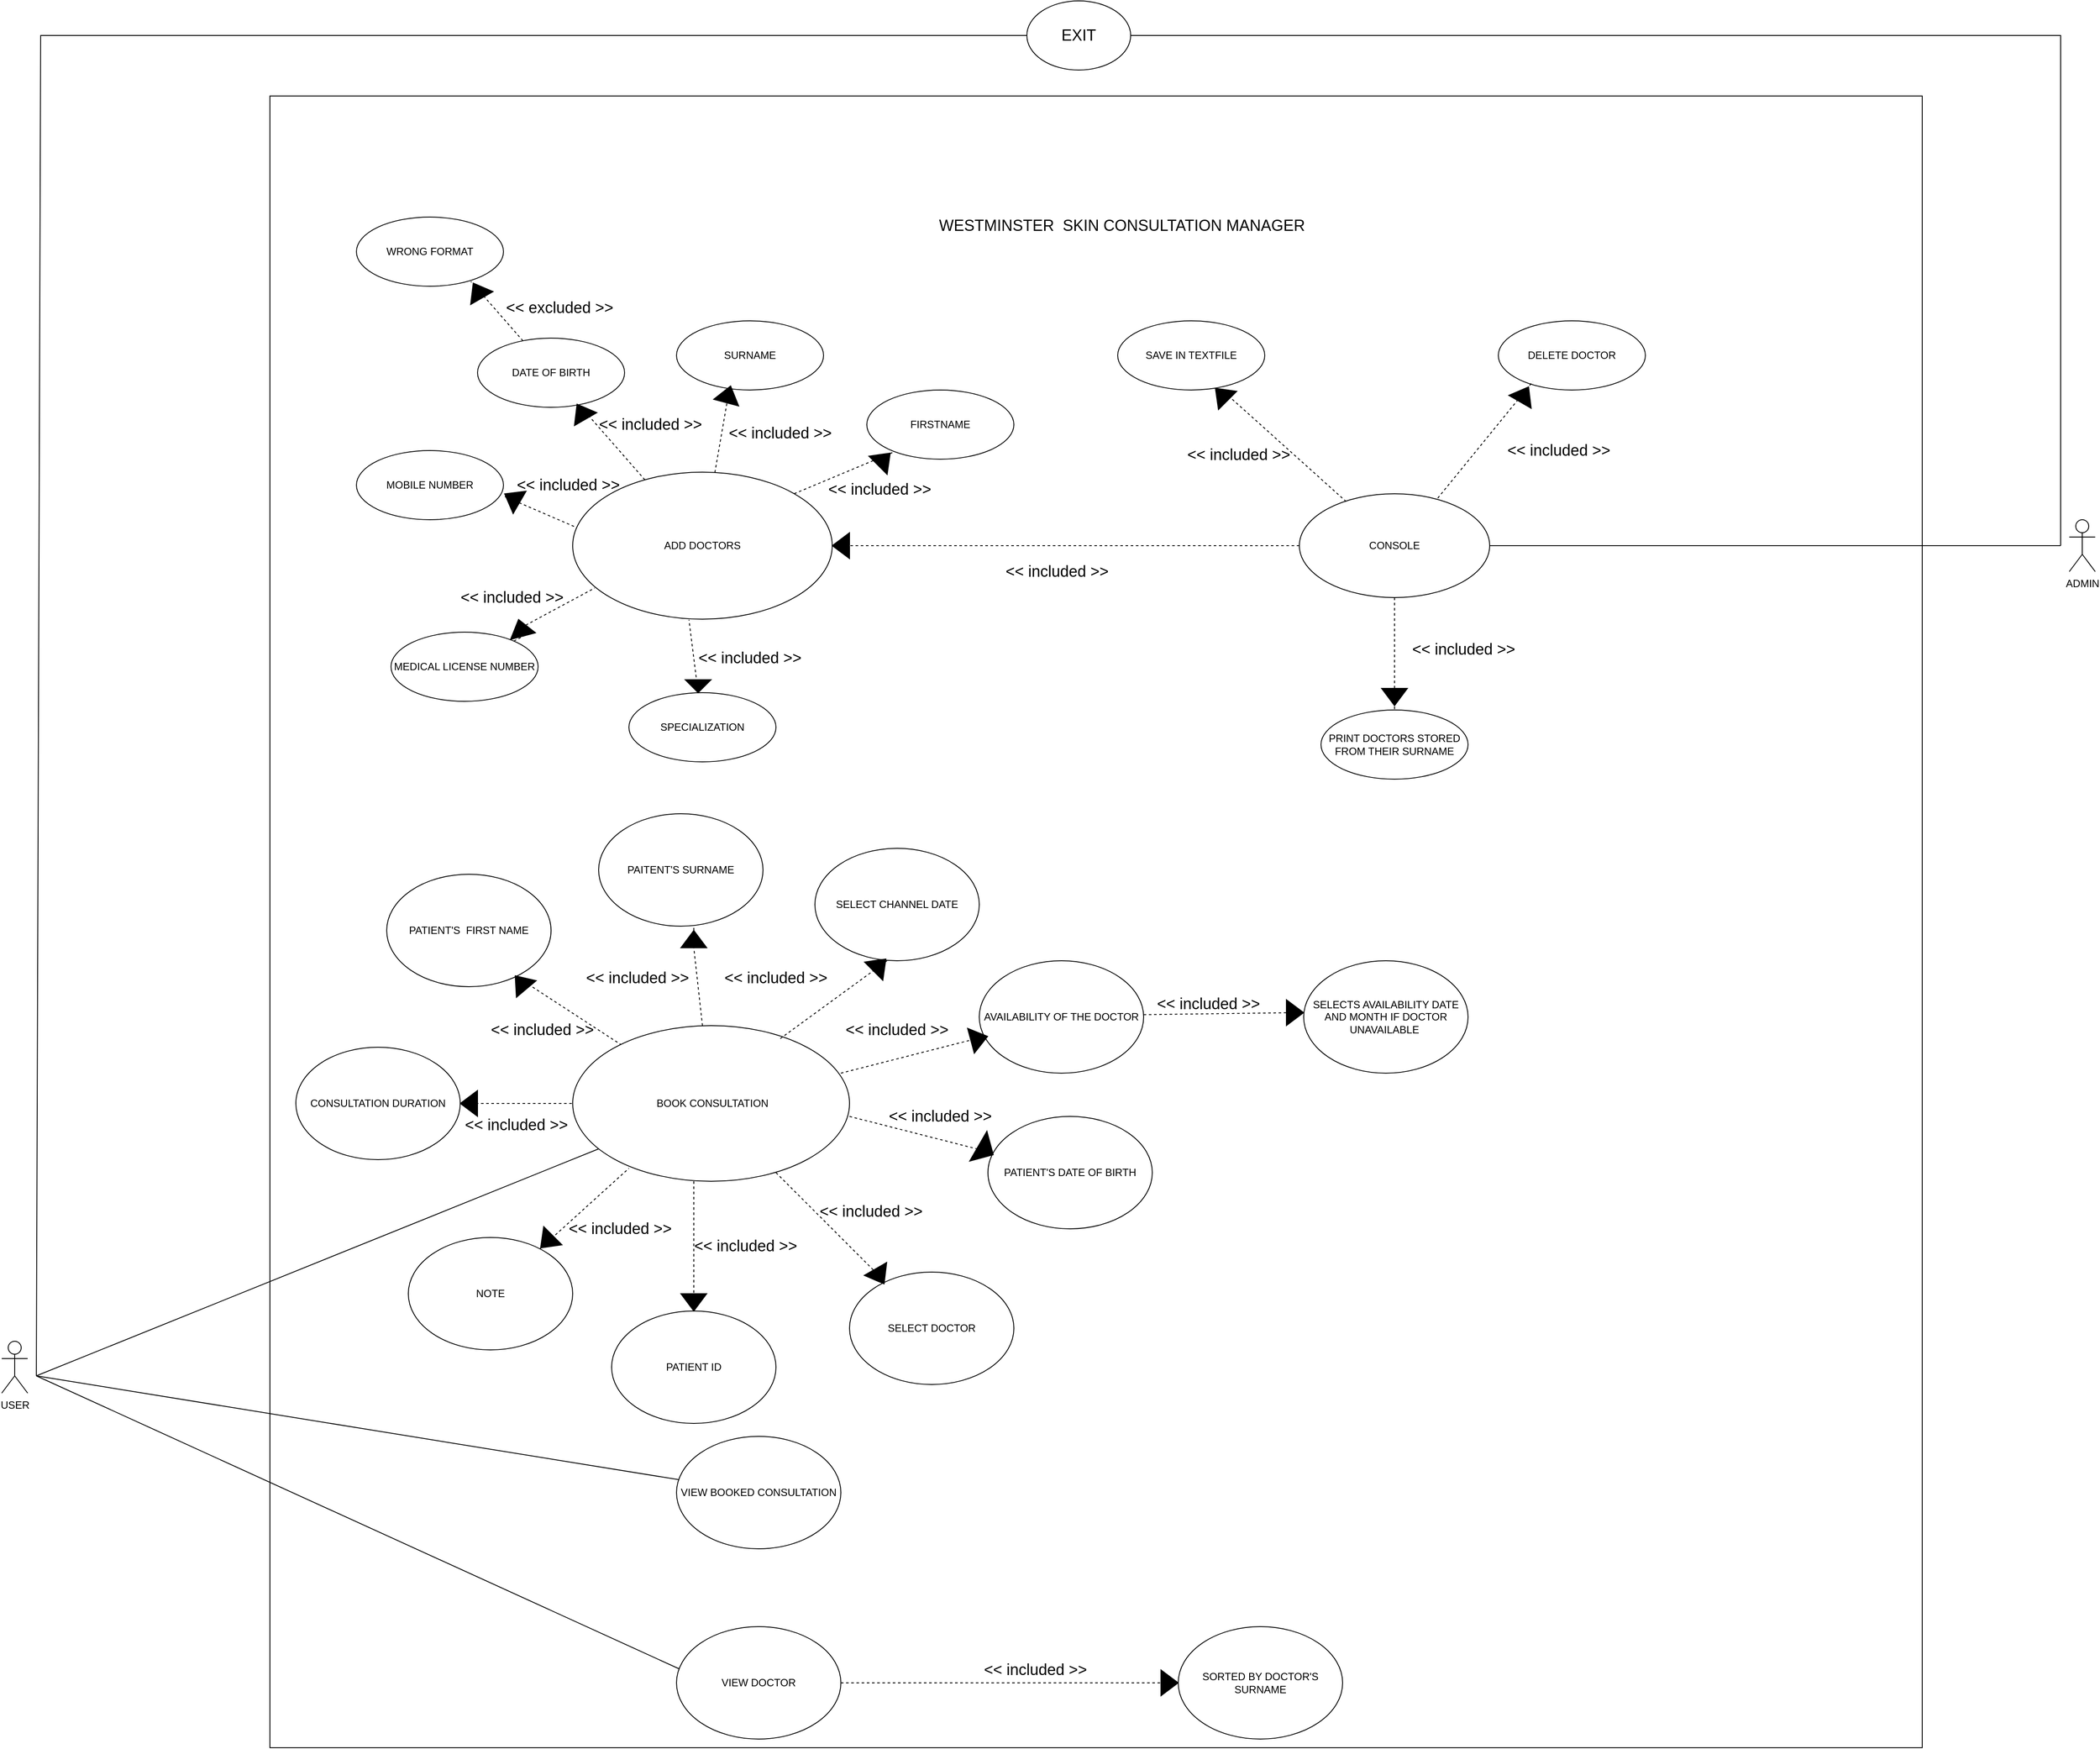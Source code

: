 <mxfile version="20.8.2" type="device"><diagram id="pZGqFMOJJZubLqs2SBnS" name="Page-1"><mxGraphModel dx="1531" dy="774" grid="1" gridSize="10" guides="1" tooltips="1" connect="1" arrows="1" fold="1" page="1" pageScale="1" pageWidth="3300" pageHeight="2339" math="0" shadow="0"><root><mxCell id="0"/><mxCell id="1" parent="0"/><mxCell id="hpovsVTcTzE3rfT0aVn3-13" value="&lt;span style=&quot;color: rgba(0, 0, 0, 0); font-family: monospace; font-size: 0px; text-align: start;&quot;&gt;%3CmxGraphModel%3E%3Croot%3E%3CmxCell%20id%3D%220%22%2F%3E%3CmxCell%20id%3D%221%22%20parent%3D%220%22%2F%3E%3CmxCell%20id%3D%222%22%20value%3D%22%22%20style%3D%22endArrow%3Dnone%3Bdashed%3D1%3Bhtml%3D1%3Brounded%3D0%3BentryX%3D0%3BentryY%3D0.5%3BentryDx%3D0%3BentryDy%3D0%3BexitX%3D1%3BexitY%3D0.5%3BexitDx%3D0%3BexitDy%3D0%3B%22%20edge%3D%221%22%20parent%3D%221%22%3E%3CmxGeometry%20width%3D%2250%22%20height%3D%2250%22%20relative%3D%221%22%20as%3D%22geometry%22%3E%3CmxPoint%20x%3D%221220.0%22%20y%3D%221515%22%20as%3D%22sourcePoint%22%2F%3E%3CmxPoint%20x%3D%221350%22%20y%3D%221515%22%20as%3D%22targetPoint%22%2F%3E%3C%2FmxGeometry%3E%3C%2FmxCell%3E%3C%2Froot%3E%3C%2FmxGraphModel%3E&lt;/span&gt;" style="whiteSpace=wrap;html=1;aspect=fixed;" vertex="1" parent="1"><mxGeometry x="1000" y="350" width="1910" height="1910" as="geometry"/></mxCell><mxCell id="hpovsVTcTzE3rfT0aVn3-14" value="ADMIN" style="shape=umlActor;verticalLabelPosition=bottom;verticalAlign=top;html=1;outlineConnect=0;" vertex="1" parent="1"><mxGeometry x="3080" y="840" width="30" height="60" as="geometry"/></mxCell><mxCell id="hpovsVTcTzE3rfT0aVn3-19" value="CONSOLE" style="ellipse;whiteSpace=wrap;html=1;" vertex="1" parent="1"><mxGeometry x="2190" y="810" width="220" height="120" as="geometry"/></mxCell><mxCell id="hpovsVTcTzE3rfT0aVn3-20" value="ADD DOCTORS" style="ellipse;whiteSpace=wrap;html=1;" vertex="1" parent="1"><mxGeometry x="1350" y="785" width="300" height="170" as="geometry"/></mxCell><mxCell id="hpovsVTcTzE3rfT0aVn3-21" value="FIRSTNAME" style="ellipse;whiteSpace=wrap;html=1;" vertex="1" parent="1"><mxGeometry x="1690" y="690" width="170" height="80" as="geometry"/></mxCell><mxCell id="hpovsVTcTzE3rfT0aVn3-22" value="SURNAME" style="ellipse;whiteSpace=wrap;html=1;" vertex="1" parent="1"><mxGeometry x="1470" y="610" width="170" height="80" as="geometry"/></mxCell><mxCell id="hpovsVTcTzE3rfT0aVn3-23" value="DATE OF BIRTH" style="ellipse;whiteSpace=wrap;html=1;" vertex="1" parent="1"><mxGeometry x="1240" y="630" width="170" height="80" as="geometry"/></mxCell><mxCell id="hpovsVTcTzE3rfT0aVn3-24" value="MOBILE NUMBER" style="ellipse;whiteSpace=wrap;html=1;" vertex="1" parent="1"><mxGeometry x="1100" y="760" width="170" height="80" as="geometry"/></mxCell><mxCell id="hpovsVTcTzE3rfT0aVn3-25" value="MEDICAL LICENSE NUMBER&lt;span style=&quot;color: rgba(0, 0, 0, 0); font-family: monospace; font-size: 0px; text-align: start;&quot;&gt;%3CmxGraphModel%3E%3Croot%3E%3CmxCell%20id%3D%220%22%2F%3E%3CmxCell%20id%3D%221%22%20parent%3D%220%22%2F%3E%3CmxCell%20id%3D%222%22%20value%3D%22FIRSTNAME%22%20style%3D%22ellipse%3BwhiteSpace%3Dwrap%3Bhtml%3D1%3B%22%20vertex%3D%221%22%20parent%3D%221%22%3E%3CmxGeometry%20x%3D%221610%22%20y%3D%22620%22%20width%3D%22170%22%20height%3D%2280%22%20as%3D%22geometry%22%2F%3E%3C%2FmxCell%3E%3C%2Froot%3E%3C%2FmxGraphModel%3E&lt;/span&gt;" style="ellipse;whiteSpace=wrap;html=1;" vertex="1" parent="1"><mxGeometry x="1140" y="970" width="170" height="80" as="geometry"/></mxCell><mxCell id="hpovsVTcTzE3rfT0aVn3-26" value="SPECIALIZATION" style="ellipse;whiteSpace=wrap;html=1;" vertex="1" parent="1"><mxGeometry x="1415" y="1040" width="170" height="80" as="geometry"/></mxCell><mxCell id="hpovsVTcTzE3rfT0aVn3-27" value="PRINT DOCTORS STORED FROM THEIR SURNAME" style="ellipse;whiteSpace=wrap;html=1;" vertex="1" parent="1"><mxGeometry x="2215" y="1060" width="170" height="80" as="geometry"/></mxCell><mxCell id="hpovsVTcTzE3rfT0aVn3-28" value="SAVE IN TEXTFILE" style="ellipse;whiteSpace=wrap;html=1;" vertex="1" parent="1"><mxGeometry x="1980" y="610" width="170" height="80" as="geometry"/></mxCell><mxCell id="hpovsVTcTzE3rfT0aVn3-29" value="DELETE DOCTOR" style="ellipse;whiteSpace=wrap;html=1;" vertex="1" parent="1"><mxGeometry x="2420" y="610" width="170" height="80" as="geometry"/></mxCell><mxCell id="hpovsVTcTzE3rfT0aVn3-30" value="" style="endArrow=none;html=1;rounded=0;" edge="1" parent="1"><mxGeometry width="50" height="50" relative="1" as="geometry"><mxPoint x="2410" y="870" as="sourcePoint"/><mxPoint x="3070" y="870" as="targetPoint"/></mxGeometry></mxCell><mxCell id="hpovsVTcTzE3rfT0aVn3-33" value="" style="endArrow=none;dashed=1;html=1;rounded=0;" edge="1" parent="1"><mxGeometry width="50" height="50" relative="1" as="geometry"><mxPoint x="2350" y="815" as="sourcePoint"/><mxPoint x="2460" y="680" as="targetPoint"/></mxGeometry></mxCell><mxCell id="hpovsVTcTzE3rfT0aVn3-34" value="" style="endArrow=none;dashed=1;html=1;rounded=0;entryX=0.7;entryY=0.983;entryDx=0;entryDy=0;entryPerimeter=0;exitX=0.246;exitY=0.075;exitDx=0;exitDy=0;exitPerimeter=0;" edge="1" parent="1" source="hpovsVTcTzE3rfT0aVn3-19" target="hpovsVTcTzE3rfT0aVn3-28"><mxGeometry width="50" height="50" relative="1" as="geometry"><mxPoint x="2360" y="825" as="sourcePoint"/><mxPoint x="2470" y="690" as="targetPoint"/></mxGeometry></mxCell><mxCell id="hpovsVTcTzE3rfT0aVn3-35" value="" style="endArrow=none;dashed=1;html=1;rounded=0;exitX=0.5;exitY=1;exitDx=0;exitDy=0;" edge="1" parent="1" source="hpovsVTcTzE3rfT0aVn3-19" target="hpovsVTcTzE3rfT0aVn3-27"><mxGeometry width="50" height="50" relative="1" as="geometry"><mxPoint x="2370" y="835" as="sourcePoint"/><mxPoint x="2480" y="700" as="targetPoint"/></mxGeometry></mxCell><mxCell id="hpovsVTcTzE3rfT0aVn3-36" value="" style="endArrow=none;dashed=1;html=1;rounded=0;exitX=0;exitY=0.5;exitDx=0;exitDy=0;" edge="1" parent="1" source="hpovsVTcTzE3rfT0aVn3-19" target="hpovsVTcTzE3rfT0aVn3-20"><mxGeometry width="50" height="50" relative="1" as="geometry"><mxPoint x="2380" y="845" as="sourcePoint"/><mxPoint x="2490" y="710" as="targetPoint"/></mxGeometry></mxCell><mxCell id="hpovsVTcTzE3rfT0aVn3-37" value="" style="endArrow=none;dashed=1;html=1;rounded=0;" edge="1" parent="1" source="hpovsVTcTzE3rfT0aVn3-20" target="hpovsVTcTzE3rfT0aVn3-23"><mxGeometry width="50" height="50" relative="1" as="geometry"><mxPoint x="1500" y="785" as="sourcePoint"/><mxPoint x="1550" y="735" as="targetPoint"/></mxGeometry></mxCell><mxCell id="hpovsVTcTzE3rfT0aVn3-38" value="" style="endArrow=none;dashed=1;html=1;rounded=0;entryX=0.996;entryY=0.653;entryDx=0;entryDy=0;entryPerimeter=0;exitX=0.005;exitY=0.369;exitDx=0;exitDy=0;exitPerimeter=0;" edge="1" parent="1" source="hpovsVTcTzE3rfT0aVn3-20" target="hpovsVTcTzE3rfT0aVn3-24"><mxGeometry width="50" height="50" relative="1" as="geometry"><mxPoint x="1350.003" y="866.869" as="sourcePoint"/><mxPoint x="1274.019" y="779.995" as="targetPoint"/></mxGeometry></mxCell><mxCell id="hpovsVTcTzE3rfT0aVn3-39" value="" style="endArrow=none;dashed=1;html=1;rounded=0;startArrow=none;" edge="1" parent="1" source="hpovsVTcTzE3rfT0aVn3-130"><mxGeometry width="50" height="50" relative="1" as="geometry"><mxPoint x="1520" y="780" as="sourcePoint"/><mxPoint x="1529.999" y="689.995" as="targetPoint"/></mxGeometry></mxCell><mxCell id="hpovsVTcTzE3rfT0aVn3-40" value="" style="endArrow=none;dashed=1;html=1;rounded=0;entryX=0.187;entryY=0.893;entryDx=0;entryDy=0;entryPerimeter=0;exitX=1;exitY=0;exitDx=0;exitDy=0;" edge="1" parent="1" source="hpovsVTcTzE3rfT0aVn3-20" target="hpovsVTcTzE3rfT0aVn3-21"><mxGeometry width="50" height="50" relative="1" as="geometry"><mxPoint x="1640.003" y="839.999" as="sourcePoint"/><mxPoint x="1564.019" y="753.125" as="targetPoint"/></mxGeometry></mxCell><mxCell id="hpovsVTcTzE3rfT0aVn3-42" value="" style="endArrow=none;dashed=1;html=1;rounded=0;entryX=0.448;entryY=1.004;entryDx=0;entryDy=0;entryPerimeter=0;" edge="1" parent="1" source="hpovsVTcTzE3rfT0aVn3-26" target="hpovsVTcTzE3rfT0aVn3-20"><mxGeometry width="50" height="50" relative="1" as="geometry"><mxPoint x="1430" y="1020" as="sourcePoint"/><mxPoint x="1480" y="970" as="targetPoint"/></mxGeometry></mxCell><mxCell id="hpovsVTcTzE3rfT0aVn3-43" value="" style="endArrow=none;dashed=1;html=1;rounded=0;entryX=0.085;entryY=0.788;entryDx=0;entryDy=0;entryPerimeter=0;startArrow=none;" edge="1" parent="1" source="hpovsVTcTzE3rfT0aVn3-126" target="hpovsVTcTzE3rfT0aVn3-20"><mxGeometry width="50" height="50" relative="1" as="geometry"><mxPoint x="1435.983" y="986.869" as="sourcePoint"/><mxPoint x="1359.999" y="899.995" as="targetPoint"/></mxGeometry></mxCell><mxCell id="hpovsVTcTzE3rfT0aVn3-44" value="USER" style="shape=umlActor;verticalLabelPosition=bottom;verticalAlign=top;html=1;outlineConnect=0;" vertex="1" parent="1"><mxGeometry x="690" y="1790" width="30" height="60" as="geometry"/></mxCell><mxCell id="hpovsVTcTzE3rfT0aVn3-46" value="VIEW BOOKED CONSULTATION" style="ellipse;whiteSpace=wrap;html=1;" vertex="1" parent="1"><mxGeometry x="1470" y="1900" width="190" height="130" as="geometry"/></mxCell><mxCell id="hpovsVTcTzE3rfT0aVn3-47" value="VIEW DOCTOR" style="ellipse;whiteSpace=wrap;html=1;" vertex="1" parent="1"><mxGeometry x="1470" y="2120" width="190" height="130" as="geometry"/></mxCell><mxCell id="hpovsVTcTzE3rfT0aVn3-48" value="SORTED BY DOCTOR'S SURNAME" style="ellipse;whiteSpace=wrap;html=1;" vertex="1" parent="1"><mxGeometry x="2050" y="2120" width="190" height="130" as="geometry"/></mxCell><mxCell id="hpovsVTcTzE3rfT0aVn3-49" value="" style="endArrow=none;html=1;rounded=0;" edge="1" parent="1" target="hpovsVTcTzE3rfT0aVn3-46"><mxGeometry width="50" height="50" relative="1" as="geometry"><mxPoint x="730" y="1830" as="sourcePoint"/><mxPoint x="1270" y="1960" as="targetPoint"/></mxGeometry></mxCell><mxCell id="hpovsVTcTzE3rfT0aVn3-50" value="" style="endArrow=none;html=1;rounded=0;entryX=0.017;entryY=0.376;entryDx=0;entryDy=0;entryPerimeter=0;" edge="1" parent="1" target="hpovsVTcTzE3rfT0aVn3-47"><mxGeometry width="50" height="50" relative="1" as="geometry"><mxPoint x="730" y="1830" as="sourcePoint"/><mxPoint x="1270" y="1960" as="targetPoint"/></mxGeometry></mxCell><mxCell id="hpovsVTcTzE3rfT0aVn3-51" value="" style="endArrow=none;dashed=1;html=1;rounded=0;startArrow=none;" edge="1" parent="1" source="hpovsVTcTzE3rfT0aVn3-117" target="hpovsVTcTzE3rfT0aVn3-48"><mxGeometry width="50" height="50" relative="1" as="geometry"><mxPoint x="1660" y="2180" as="sourcePoint"/><mxPoint x="1710" y="2130" as="targetPoint"/></mxGeometry></mxCell><mxCell id="hpovsVTcTzE3rfT0aVn3-52" value="&amp;nbsp;BOOK CONSULTATION" style="ellipse;whiteSpace=wrap;html=1;" vertex="1" parent="1"><mxGeometry x="1350" y="1425" width="320" height="180" as="geometry"/></mxCell><mxCell id="hpovsVTcTzE3rfT0aVn3-53" value="PAITENT'S SURNAME" style="ellipse;whiteSpace=wrap;html=1;" vertex="1" parent="1"><mxGeometry x="1380" y="1180" width="190" height="130" as="geometry"/></mxCell><mxCell id="hpovsVTcTzE3rfT0aVn3-54" value="SELECT CHANNEL DATE" style="ellipse;whiteSpace=wrap;html=1;" vertex="1" parent="1"><mxGeometry x="1630" y="1220" width="190" height="130" as="geometry"/></mxCell><mxCell id="hpovsVTcTzE3rfT0aVn3-55" value="PATIENT ID" style="ellipse;whiteSpace=wrap;html=1;" vertex="1" parent="1"><mxGeometry x="1395" y="1755" width="190" height="130" as="geometry"/></mxCell><mxCell id="hpovsVTcTzE3rfT0aVn3-56" value="SELECT DOCTOR" style="ellipse;whiteSpace=wrap;html=1;" vertex="1" parent="1"><mxGeometry x="1670" y="1710" width="190" height="130" as="geometry"/></mxCell><mxCell id="hpovsVTcTzE3rfT0aVn3-57" value="PATIENT'S DATE OF BIRTH" style="ellipse;whiteSpace=wrap;html=1;" vertex="1" parent="1"><mxGeometry x="1830" y="1530" width="190" height="130" as="geometry"/></mxCell><mxCell id="hpovsVTcTzE3rfT0aVn3-58" value="AVAILABILITY OF THE DOCTOR" style="ellipse;whiteSpace=wrap;html=1;" vertex="1" parent="1"><mxGeometry x="1820" y="1350" width="190" height="130" as="geometry"/></mxCell><mxCell id="hpovsVTcTzE3rfT0aVn3-59" value="PATIENT'S&amp;nbsp; FIRST NAME" style="ellipse;whiteSpace=wrap;html=1;" vertex="1" parent="1"><mxGeometry x="1135" y="1250" width="190" height="130" as="geometry"/></mxCell><mxCell id="hpovsVTcTzE3rfT0aVn3-60" value="CONSULTATION DURATION" style="ellipse;whiteSpace=wrap;html=1;" vertex="1" parent="1"><mxGeometry x="1030" y="1450" width="190" height="130" as="geometry"/></mxCell><mxCell id="hpovsVTcTzE3rfT0aVn3-61" value="NOTE" style="ellipse;whiteSpace=wrap;html=1;" vertex="1" parent="1"><mxGeometry x="1160" y="1670" width="190" height="130" as="geometry"/></mxCell><mxCell id="hpovsVTcTzE3rfT0aVn3-62" value="" style="endArrow=none;html=1;rounded=0;" edge="1" parent="1" target="hpovsVTcTzE3rfT0aVn3-52"><mxGeometry width="50" height="50" relative="1" as="geometry"><mxPoint x="730" y="1830" as="sourcePoint"/><mxPoint x="1110" y="1690" as="targetPoint"/></mxGeometry></mxCell><mxCell id="hpovsVTcTzE3rfT0aVn3-63" value="" style="endArrow=none;dashed=1;html=1;rounded=0;entryX=0;entryY=0.5;entryDx=0;entryDy=0;exitX=1;exitY=0.5;exitDx=0;exitDy=0;startArrow=none;" edge="1" parent="1" source="hpovsVTcTzE3rfT0aVn3-102" target="hpovsVTcTzE3rfT0aVn3-52"><mxGeometry width="50" height="50" relative="1" as="geometry"><mxPoint x="1220" y="1510" as="sourcePoint"/><mxPoint x="1270" y="1460" as="targetPoint"/></mxGeometry></mxCell><mxCell id="hpovsVTcTzE3rfT0aVn3-64" value="" style="endArrow=none;dashed=1;html=1;rounded=0;entryX=0;entryY=0.5;entryDx=0;entryDy=0;" edge="1" parent="1" source="hpovsVTcTzE3rfT0aVn3-61"><mxGeometry width="50" height="50" relative="1" as="geometry"><mxPoint x="1285.0" y="1590" as="sourcePoint"/><mxPoint x="1415" y="1590" as="targetPoint"/></mxGeometry></mxCell><mxCell id="hpovsVTcTzE3rfT0aVn3-65" value="" style="endArrow=none;dashed=1;html=1;rounded=0;exitX=1;exitY=0.5;exitDx=0;exitDy=0;startArrow=none;" edge="1" parent="1" source="hpovsVTcTzE3rfT0aVn3-107" target="hpovsVTcTzE3rfT0aVn3-52"><mxGeometry width="50" height="50" relative="1" as="geometry"><mxPoint x="1285.0" y="1370" as="sourcePoint"/><mxPoint x="1415" y="1370" as="targetPoint"/></mxGeometry></mxCell><mxCell id="hpovsVTcTzE3rfT0aVn3-66" value="" style="endArrow=none;dashed=1;html=1;rounded=0;entryX=0;entryY=0.5;entryDx=0;entryDy=0;startArrow=none;" edge="1" parent="1" source="hpovsVTcTzE3rfT0aVn3-106"><mxGeometry width="50" height="50" relative="1" as="geometry"><mxPoint x="1360.0" y="1310" as="sourcePoint"/><mxPoint x="1490" y="1310" as="targetPoint"/></mxGeometry></mxCell><mxCell id="hpovsVTcTzE3rfT0aVn3-67" value="" style="endArrow=none;dashed=1;html=1;rounded=0;exitX=1;exitY=0.5;exitDx=0;exitDy=0;" edge="1" parent="1" target="hpovsVTcTzE3rfT0aVn3-57"><mxGeometry width="50" height="50" relative="1" as="geometry"><mxPoint x="1670.0" y="1530" as="sourcePoint"/><mxPoint x="1800" y="1530" as="targetPoint"/></mxGeometry></mxCell><mxCell id="hpovsVTcTzE3rfT0aVn3-68" value="" style="endArrow=none;dashed=1;html=1;rounded=0;exitX=1;exitY=0.5;exitDx=0;exitDy=0;startArrow=none;" edge="1" parent="1" source="hpovsVTcTzE3rfT0aVn3-111" target="hpovsVTcTzE3rfT0aVn3-55"><mxGeometry width="50" height="50" relative="1" as="geometry"><mxPoint x="1490.0" y="1605" as="sourcePoint"/><mxPoint x="1620" y="1605" as="targetPoint"/></mxGeometry></mxCell><mxCell id="hpovsVTcTzE3rfT0aVn3-69" value="" style="endArrow=none;dashed=1;html=1;rounded=0;entryX=0.438;entryY=1.001;entryDx=0;entryDy=0;exitX=1;exitY=0.5;exitDx=0;exitDy=0;entryPerimeter=0;" edge="1" parent="1" target="hpovsVTcTzE3rfT0aVn3-54"><mxGeometry width="50" height="50" relative="1" as="geometry"><mxPoint x="1590.0" y="1440" as="sourcePoint"/><mxPoint x="1720" y="1440" as="targetPoint"/></mxGeometry></mxCell><mxCell id="hpovsVTcTzE3rfT0aVn3-70" value="" style="endArrow=none;dashed=1;html=1;rounded=0;" edge="1" parent="1" target="hpovsVTcTzE3rfT0aVn3-58"><mxGeometry width="50" height="50" relative="1" as="geometry"><mxPoint x="1660" y="1480" as="sourcePoint"/><mxPoint x="1780" y="1480" as="targetPoint"/></mxGeometry></mxCell><mxCell id="hpovsVTcTzE3rfT0aVn3-71" value="" style="endArrow=none;dashed=1;html=1;rounded=0;exitX=1;exitY=0.5;exitDx=0;exitDy=0;startArrow=none;" edge="1" parent="1" source="hpovsVTcTzE3rfT0aVn3-115" target="hpovsVTcTzE3rfT0aVn3-56"><mxGeometry width="50" height="50" relative="1" as="geometry"><mxPoint x="1585.0" y="1595" as="sourcePoint"/><mxPoint x="1715" y="1595" as="targetPoint"/></mxGeometry></mxCell><mxCell id="hpovsVTcTzE3rfT0aVn3-73" value="SELECTS AVAILABILITY DATE AND MONTH IF DOCTOR UNAVAILABLE&amp;nbsp;" style="ellipse;whiteSpace=wrap;html=1;" vertex="1" parent="1"><mxGeometry x="2195" y="1350" width="190" height="130" as="geometry"/></mxCell><mxCell id="hpovsVTcTzE3rfT0aVn3-74" value="" style="endArrow=none;dashed=1;html=1;rounded=0;startArrow=none;" edge="1" parent="1" source="hpovsVTcTzE3rfT0aVn3-119" target="hpovsVTcTzE3rfT0aVn3-73"><mxGeometry width="50" height="50" relative="1" as="geometry"><mxPoint x="2010" y="1412.32" as="sourcePoint"/><mxPoint x="2175.969" y="1369.998" as="targetPoint"/></mxGeometry></mxCell><mxCell id="hpovsVTcTzE3rfT0aVn3-75" value="" style="endArrow=none;html=1;rounded=0;" edge="1" parent="1"><mxGeometry width="50" height="50" relative="1" as="geometry"><mxPoint x="730" y="1830" as="sourcePoint"/><mxPoint x="3070" y="870" as="targetPoint"/><Array as="points"><mxPoint x="735" y="280"/><mxPoint x="845" y="280"/><mxPoint x="3070" y="280"/></Array></mxGeometry></mxCell><mxCell id="hpovsVTcTzE3rfT0aVn3-76" value="&lt;font style=&quot;font-size: 18px;&quot;&gt;WESTMINSTER&amp;nbsp; SKIN CONSULTATION MANAGER&lt;/font&gt;" style="text;html=1;strokeColor=none;fillColor=none;align=center;verticalAlign=middle;whiteSpace=wrap;rounded=0;" vertex="1" parent="1"><mxGeometry x="1740" y="450" width="490" height="100" as="geometry"/></mxCell><mxCell id="hpovsVTcTzE3rfT0aVn3-77" value="EXIT" style="ellipse;whiteSpace=wrap;html=1;fontSize=18;" vertex="1" parent="1"><mxGeometry x="1875" y="240" width="120" height="80" as="geometry"/></mxCell><mxCell id="hpovsVTcTzE3rfT0aVn3-79" value="&amp;lt;&amp;lt; included &amp;gt;&amp;gt;" style="text;html=1;strokeColor=none;fillColor=none;align=center;verticalAlign=middle;whiteSpace=wrap;rounded=0;fontSize=18;" vertex="1" parent="1"><mxGeometry x="2420" y="740" width="140" height="40" as="geometry"/></mxCell><mxCell id="hpovsVTcTzE3rfT0aVn3-80" value="&amp;lt;&amp;lt; included &amp;gt;&amp;gt;" style="text;html=1;strokeColor=none;fillColor=none;align=center;verticalAlign=middle;whiteSpace=wrap;rounded=0;fontSize=18;" vertex="1" parent="1"><mxGeometry x="1840" y="880" width="140" height="40" as="geometry"/></mxCell><mxCell id="hpovsVTcTzE3rfT0aVn3-81" value="&amp;lt;&amp;lt; included &amp;gt;&amp;gt;" style="text;html=1;strokeColor=none;fillColor=none;align=center;verticalAlign=middle;whiteSpace=wrap;rounded=0;fontSize=18;" vertex="1" parent="1"><mxGeometry x="2050" y="745" width="140" height="40" as="geometry"/></mxCell><mxCell id="hpovsVTcTzE3rfT0aVn3-82" value="&amp;lt;&amp;lt; included &amp;gt;&amp;gt;" style="text;html=1;strokeColor=none;fillColor=none;align=center;verticalAlign=middle;whiteSpace=wrap;rounded=0;fontSize=18;" vertex="1" parent="1"><mxGeometry x="2310" y="970" width="140" height="40" as="geometry"/></mxCell><mxCell id="hpovsVTcTzE3rfT0aVn3-84" value="&amp;lt;&amp;lt; included &amp;gt;&amp;gt;" style="text;html=1;strokeColor=none;fillColor=none;align=center;verticalAlign=middle;whiteSpace=wrap;rounded=0;fontSize=18;" vertex="1" parent="1"><mxGeometry x="1210" y="910" width="140" height="40" as="geometry"/></mxCell><mxCell id="hpovsVTcTzE3rfT0aVn3-86" value="&amp;lt;&amp;lt; included &amp;gt;&amp;gt;" style="text;html=1;strokeColor=none;fillColor=none;align=center;verticalAlign=middle;whiteSpace=wrap;rounded=0;fontSize=18;" vertex="1" parent="1"><mxGeometry x="1485" y="980" width="140" height="40" as="geometry"/></mxCell><mxCell id="hpovsVTcTzE3rfT0aVn3-87" value="&amp;lt;&amp;lt; included &amp;gt;&amp;gt;" style="text;html=1;strokeColor=none;fillColor=none;align=center;verticalAlign=middle;whiteSpace=wrap;rounded=0;fontSize=18;" vertex="1" parent="1"><mxGeometry x="1640" y="780" width="130" height="50" as="geometry"/></mxCell><mxCell id="hpovsVTcTzE3rfT0aVn3-88" value="&amp;lt;&amp;lt; included &amp;gt;&amp;gt;" style="text;html=1;strokeColor=none;fillColor=none;align=center;verticalAlign=middle;whiteSpace=wrap;rounded=0;fontSize=18;" vertex="1" parent="1"><mxGeometry x="1370" y="710" width="140" height="40" as="geometry"/></mxCell><mxCell id="hpovsVTcTzE3rfT0aVn3-89" value="&amp;lt;&amp;lt; included &amp;gt;&amp;gt;" style="text;html=1;strokeColor=none;fillColor=none;align=center;verticalAlign=middle;whiteSpace=wrap;rounded=0;fontSize=18;" vertex="1" parent="1"><mxGeometry x="1520" y="720" width="140" height="40" as="geometry"/></mxCell><mxCell id="hpovsVTcTzE3rfT0aVn3-90" value="&amp;lt;&amp;lt; included &amp;gt;&amp;gt;" style="text;html=1;strokeColor=none;fillColor=none;align=center;verticalAlign=middle;whiteSpace=wrap;rounded=0;fontSize=18;" vertex="1" parent="1"><mxGeometry x="1275" y="780" width="140" height="40" as="geometry"/></mxCell><mxCell id="hpovsVTcTzE3rfT0aVn3-91" value="&amp;lt;&amp;lt; included &amp;gt;&amp;gt;" style="text;html=1;strokeColor=none;fillColor=none;align=center;verticalAlign=middle;whiteSpace=wrap;rounded=0;fontSize=18;" vertex="1" parent="1"><mxGeometry x="1250" y="1410" width="130" height="40" as="geometry"/></mxCell><mxCell id="hpovsVTcTzE3rfT0aVn3-92" value="&amp;lt;&amp;lt; included &amp;gt;&amp;gt;" style="text;html=1;strokeColor=none;fillColor=none;align=center;verticalAlign=middle;whiteSpace=wrap;rounded=0;fontSize=18;" vertex="1" parent="1"><mxGeometry x="1660" y="1410" width="130" height="40" as="geometry"/></mxCell><mxCell id="hpovsVTcTzE3rfT0aVn3-93" value="&amp;lt;&amp;lt; included &amp;gt;&amp;gt;" style="text;html=1;strokeColor=none;fillColor=none;align=center;verticalAlign=middle;whiteSpace=wrap;rounded=0;fontSize=18;" vertex="1" parent="1"><mxGeometry x="1710" y="1510" width="130" height="40" as="geometry"/></mxCell><mxCell id="hpovsVTcTzE3rfT0aVn3-94" value="&amp;lt;&amp;lt; included &amp;gt;&amp;gt;" style="text;html=1;strokeColor=none;fillColor=none;align=center;verticalAlign=middle;whiteSpace=wrap;rounded=0;fontSize=18;" vertex="1" parent="1"><mxGeometry x="1630" y="1620" width="130" height="40" as="geometry"/></mxCell><mxCell id="hpovsVTcTzE3rfT0aVn3-95" value="&amp;lt;&amp;lt; included &amp;gt;&amp;gt;" style="text;html=1;strokeColor=none;fillColor=none;align=center;verticalAlign=middle;whiteSpace=wrap;rounded=0;fontSize=18;" vertex="1" parent="1"><mxGeometry x="1485" y="1660" width="130" height="40" as="geometry"/></mxCell><mxCell id="hpovsVTcTzE3rfT0aVn3-96" value="&amp;lt;&amp;lt; included &amp;gt;&amp;gt;" style="text;html=1;strokeColor=none;fillColor=none;align=center;verticalAlign=middle;whiteSpace=wrap;rounded=0;fontSize=18;rotation=0;" vertex="1" parent="1"><mxGeometry x="1340" y="1640" width="130" height="40" as="geometry"/></mxCell><mxCell id="hpovsVTcTzE3rfT0aVn3-97" value="&amp;lt;&amp;lt; included &amp;gt;&amp;gt;" style="text;html=1;strokeColor=none;fillColor=none;align=center;verticalAlign=middle;whiteSpace=wrap;rounded=0;fontSize=18;" vertex="1" parent="1"><mxGeometry x="1220" y="1520" width="130" height="40" as="geometry"/></mxCell><mxCell id="hpovsVTcTzE3rfT0aVn3-98" value="&amp;lt;&amp;lt; included &amp;gt;&amp;gt;" style="text;html=1;strokeColor=none;fillColor=none;align=center;verticalAlign=middle;whiteSpace=wrap;rounded=0;fontSize=18;" vertex="1" parent="1"><mxGeometry x="2020" y="1380" width="130" height="40" as="geometry"/></mxCell><mxCell id="hpovsVTcTzE3rfT0aVn3-99" value="&amp;lt;&amp;lt; included &amp;gt;&amp;gt;" style="text;html=1;strokeColor=none;fillColor=none;align=center;verticalAlign=middle;whiteSpace=wrap;rounded=0;fontSize=18;" vertex="1" parent="1"><mxGeometry x="1520" y="1350" width="130" height="40" as="geometry"/></mxCell><mxCell id="hpovsVTcTzE3rfT0aVn3-100" value="&amp;lt;&amp;lt; included &amp;gt;&amp;gt;" style="text;html=1;strokeColor=none;fillColor=none;align=center;verticalAlign=middle;whiteSpace=wrap;rounded=0;fontSize=18;" vertex="1" parent="1"><mxGeometry x="1360" y="1350" width="130" height="40" as="geometry"/></mxCell><mxCell id="hpovsVTcTzE3rfT0aVn3-101" value="&amp;lt;&amp;lt; included &amp;gt;&amp;gt;" style="text;html=1;strokeColor=none;fillColor=none;align=center;verticalAlign=middle;whiteSpace=wrap;rounded=0;fontSize=18;" vertex="1" parent="1"><mxGeometry x="1820" y="2150" width="130" height="40" as="geometry"/></mxCell><mxCell id="hpovsVTcTzE3rfT0aVn3-103" value="" style="endArrow=none;dashed=1;html=1;rounded=0;entryX=0;entryY=0.5;entryDx=0;entryDy=0;exitX=1;exitY=0.5;exitDx=0;exitDy=0;" edge="1" parent="1" source="hpovsVTcTzE3rfT0aVn3-60" target="hpovsVTcTzE3rfT0aVn3-102"><mxGeometry width="50" height="50" relative="1" as="geometry"><mxPoint x="1220.0" y="1515" as="sourcePoint"/><mxPoint x="1350" y="1515" as="targetPoint"/></mxGeometry></mxCell><mxCell id="hpovsVTcTzE3rfT0aVn3-102" value="" style="triangle;whiteSpace=wrap;html=1;fontSize=18;rotation=-180;strokeColor=#000000;fillColor=#000000;" vertex="1" parent="1"><mxGeometry x="1220" y="1500" width="20" height="30" as="geometry"/></mxCell><mxCell id="hpovsVTcTzE3rfT0aVn3-104" value="" style="triangle;whiteSpace=wrap;html=1;fontSize=18;rotation=-45;strokeColor=#000000;fillColor=#000000;" vertex="1" parent="1"><mxGeometry x="1695" y="1340" width="20" height="30" as="geometry"/></mxCell><mxCell id="hpovsVTcTzE3rfT0aVn3-105" value="" style="triangle;whiteSpace=wrap;html=1;fontSize=18;rotation=135;strokeColor=#000000;fillColor=#000000;" vertex="1" parent="1"><mxGeometry x="1310" y="1660" width="20" height="30" as="geometry"/></mxCell><mxCell id="hpovsVTcTzE3rfT0aVn3-108" value="" style="endArrow=none;dashed=1;html=1;rounded=0;exitX=1;exitY=0.5;exitDx=0;exitDy=0;" edge="1" parent="1" target="hpovsVTcTzE3rfT0aVn3-107"><mxGeometry width="50" height="50" relative="1" as="geometry"><mxPoint x="1285.0" y="1370" as="sourcePoint"/><mxPoint x="1404.757" y="1447.21" as="targetPoint"/></mxGeometry></mxCell><mxCell id="hpovsVTcTzE3rfT0aVn3-107" value="" style="triangle;whiteSpace=wrap;html=1;fontSize=18;rotation=-130;strokeColor=#000000;fillColor=#000000;" vertex="1" parent="1"><mxGeometry x="1280" y="1360" width="20" height="30" as="geometry"/></mxCell><mxCell id="hpovsVTcTzE3rfT0aVn3-109" value="" style="endArrow=none;dashed=1;html=1;rounded=0;entryX=0;entryY=0.5;entryDx=0;entryDy=0;" edge="1" parent="1" source="hpovsVTcTzE3rfT0aVn3-52" target="hpovsVTcTzE3rfT0aVn3-106"><mxGeometry width="50" height="50" relative="1" as="geometry"><mxPoint x="1501.224" y="1425.135" as="sourcePoint"/><mxPoint x="1490" y="1310" as="targetPoint"/></mxGeometry></mxCell><mxCell id="hpovsVTcTzE3rfT0aVn3-106" value="" style="triangle;whiteSpace=wrap;html=1;fontSize=18;rotation=-90;strokeColor=#000000;fillColor=#000000;" vertex="1" parent="1"><mxGeometry x="1480" y="1310" width="20" height="30" as="geometry"/></mxCell><mxCell id="hpovsVTcTzE3rfT0aVn3-112" value="" style="triangle;whiteSpace=wrap;html=1;fontSize=18;rotation=30;strokeColor=#000000;fillColor=#000000;" vertex="1" parent="1"><mxGeometry x="1817.5" y="1549.33" width="20" height="40" as="geometry"/></mxCell><mxCell id="hpovsVTcTzE3rfT0aVn3-113" value="" style="triangle;whiteSpace=wrap;html=1;fontSize=18;rotation=-15;strokeColor=#000000;fillColor=#000000;" vertex="1" parent="1"><mxGeometry x="1810" y="1425" width="20" height="30" as="geometry"/></mxCell><mxCell id="hpovsVTcTzE3rfT0aVn3-114" value="" style="endArrow=none;dashed=1;html=1;rounded=0;exitX=1;exitY=0.5;exitDx=0;exitDy=0;" edge="1" parent="1" target="hpovsVTcTzE3rfT0aVn3-111"><mxGeometry width="50" height="50" relative="1" as="geometry"><mxPoint x="1490.0" y="1605" as="sourcePoint"/><mxPoint x="1489.757" y="1755.0" as="targetPoint"/></mxGeometry></mxCell><mxCell id="hpovsVTcTzE3rfT0aVn3-111" value="" style="triangle;whiteSpace=wrap;html=1;fontSize=18;rotation=90;strokeColor=#000000;fillColor=#000000;" vertex="1" parent="1"><mxGeometry x="1480" y="1730" width="20" height="30" as="geometry"/></mxCell><mxCell id="hpovsVTcTzE3rfT0aVn3-116" value="" style="endArrow=none;dashed=1;html=1;rounded=0;exitX=1;exitY=0.5;exitDx=0;exitDy=0;" edge="1" parent="1" target="hpovsVTcTzE3rfT0aVn3-115"><mxGeometry width="50" height="50" relative="1" as="geometry"><mxPoint x="1585.0" y="1595" as="sourcePoint"/><mxPoint x="1711.355" y="1721.355" as="targetPoint"/></mxGeometry></mxCell><mxCell id="hpovsVTcTzE3rfT0aVn3-115" value="" style="triangle;whiteSpace=wrap;html=1;fontSize=18;rotation=60;strokeColor=#000000;fillColor=#000000;" vertex="1" parent="1"><mxGeometry x="1695" y="1700" width="20" height="30" as="geometry"/></mxCell><mxCell id="hpovsVTcTzE3rfT0aVn3-118" value="" style="endArrow=none;dashed=1;html=1;rounded=0;" edge="1" parent="1" source="hpovsVTcTzE3rfT0aVn3-47" target="hpovsVTcTzE3rfT0aVn3-117"><mxGeometry width="50" height="50" relative="1" as="geometry"><mxPoint x="1660.0" y="2185" as="sourcePoint"/><mxPoint x="2050.0" y="2185" as="targetPoint"/></mxGeometry></mxCell><mxCell id="hpovsVTcTzE3rfT0aVn3-117" value="" style="triangle;whiteSpace=wrap;html=1;fontSize=18;rotation=0;strokeColor=#000000;fillColor=#000000;" vertex="1" parent="1"><mxGeometry x="2030" y="2170" width="20" height="30" as="geometry"/></mxCell><mxCell id="hpovsVTcTzE3rfT0aVn3-120" value="" style="endArrow=none;dashed=1;html=1;rounded=0;" edge="1" parent="1" target="hpovsVTcTzE3rfT0aVn3-119"><mxGeometry width="50" height="50" relative="1" as="geometry"><mxPoint x="2010" y="1412.32" as="sourcePoint"/><mxPoint x="2195.067" y="1407.441" as="targetPoint"/></mxGeometry></mxCell><mxCell id="hpovsVTcTzE3rfT0aVn3-119" value="" style="triangle;whiteSpace=wrap;html=1;fontSize=18;rotation=0;strokeColor=#000000;fillColor=#000000;" vertex="1" parent="1"><mxGeometry x="2175" y="1395" width="20" height="30" as="geometry"/></mxCell><mxCell id="hpovsVTcTzE3rfT0aVn3-122" value="" style="triangle;whiteSpace=wrap;html=1;fontSize=18;rotation=-180;strokeColor=#000000;fillColor=#000000;" vertex="1" parent="1"><mxGeometry x="1650" y="855" width="20" height="30" as="geometry"/></mxCell><mxCell id="hpovsVTcTzE3rfT0aVn3-123" value="" style="triangle;whiteSpace=wrap;html=1;fontSize=18;rotation=-120;strokeColor=#000000;fillColor=#000000;" vertex="1" parent="1"><mxGeometry x="1350" y="700" width="20" height="30" as="geometry"/></mxCell><mxCell id="hpovsVTcTzE3rfT0aVn3-124" value="" style="triangle;whiteSpace=wrap;html=1;fontSize=18;rotation=-45;strokeColor=#000000;fillColor=#000000;" vertex="1" parent="1"><mxGeometry x="1700" y="755" width="20" height="30" as="geometry"/></mxCell><mxCell id="hpovsVTcTzE3rfT0aVn3-127" value="" style="triangle;whiteSpace=wrap;html=1;fontSize=18;rotation=-150;strokeColor=#000000;fillColor=#000000;" vertex="1" parent="1"><mxGeometry x="1270" y="800" width="20" height="30" as="geometry"/></mxCell><mxCell id="hpovsVTcTzE3rfT0aVn3-128" value="" style="triangle;whiteSpace=wrap;html=1;fontSize=18;rotation=-60;strokeColor=#000000;fillColor=#000000;" vertex="1" parent="1"><mxGeometry x="2440" y="680" width="20" height="30" as="geometry"/></mxCell><mxCell id="hpovsVTcTzE3rfT0aVn3-129" value="" style="triangle;whiteSpace=wrap;html=1;fontSize=18;rotation=-135;strokeColor=#000000;fillColor=#000000;" vertex="1" parent="1"><mxGeometry x="2090" y="680" width="20" height="30" as="geometry"/></mxCell><mxCell id="hpovsVTcTzE3rfT0aVn3-131" value="" style="triangle;whiteSpace=wrap;html=1;fontSize=18;rotation=90;strokeColor=#000000;fillColor=#000000;" vertex="1" parent="1"><mxGeometry x="1487.5" y="1017.5" width="15" height="30" as="geometry"/></mxCell><mxCell id="hpovsVTcTzE3rfT0aVn3-132" value="" style="endArrow=none;dashed=1;html=1;rounded=0;entryX=0.085;entryY=0.788;entryDx=0;entryDy=0;entryPerimeter=0;" edge="1" parent="1" source="hpovsVTcTzE3rfT0aVn3-25" target="hpovsVTcTzE3rfT0aVn3-126"><mxGeometry width="50" height="50" relative="1" as="geometry"><mxPoint x="1277.399" y="978.505" as="sourcePoint"/><mxPoint x="1375.5" y="918.96" as="targetPoint"/></mxGeometry></mxCell><mxCell id="hpovsVTcTzE3rfT0aVn3-126" value="" style="triangle;whiteSpace=wrap;html=1;fontSize=18;rotation=-105;strokeColor=#000000;fillColor=#000000;" vertex="1" parent="1"><mxGeometry x="1280" y="950" width="20" height="30" as="geometry"/></mxCell><mxCell id="hpovsVTcTzE3rfT0aVn3-133" value="" style="endArrow=none;dashed=1;html=1;rounded=0;" edge="1" parent="1" source="hpovsVTcTzE3rfT0aVn3-20" target="hpovsVTcTzE3rfT0aVn3-130"><mxGeometry width="50" height="50" relative="1" as="geometry"><mxPoint x="1513.917" y="785.367" as="sourcePoint"/><mxPoint x="1529.999" y="689.995" as="targetPoint"/></mxGeometry></mxCell><mxCell id="hpovsVTcTzE3rfT0aVn3-130" value="" style="triangle;whiteSpace=wrap;html=1;fontSize=18;rotation=-75;strokeColor=#000000;fillColor=#000000;" vertex="1" parent="1"><mxGeometry x="1520" y="680" width="20" height="30" as="geometry"/></mxCell><mxCell id="hpovsVTcTzE3rfT0aVn3-134" value="" style="triangle;whiteSpace=wrap;html=1;fontSize=18;rotation=90;strokeColor=#000000;fillColor=#000000;" vertex="1" parent="1"><mxGeometry x="2290" y="1030" width="20" height="30" as="geometry"/></mxCell><mxCell id="hpovsVTcTzE3rfT0aVn3-137" value="WRONG FORMAT" style="ellipse;whiteSpace=wrap;html=1;" vertex="1" parent="1"><mxGeometry x="1100" y="490" width="170" height="80" as="geometry"/></mxCell><mxCell id="hpovsVTcTzE3rfT0aVn3-141" value="" style="endArrow=none;dashed=1;html=1;rounded=0;fontSize=18;entryX=0.779;entryY=0.933;entryDx=0;entryDy=0;entryPerimeter=0;" edge="1" parent="1" source="hpovsVTcTzE3rfT0aVn3-23" target="hpovsVTcTzE3rfT0aVn3-137"><mxGeometry width="50" height="50" relative="1" as="geometry"><mxPoint x="1380" y="600" as="sourcePoint"/><mxPoint x="1430" y="550" as="targetPoint"/></mxGeometry></mxCell><mxCell id="hpovsVTcTzE3rfT0aVn3-142" value="" style="triangle;whiteSpace=wrap;html=1;fontSize=18;rotation=-120;strokeColor=#000000;fillColor=#000000;" vertex="1" parent="1"><mxGeometry x="1230" y="560" width="20" height="30" as="geometry"/></mxCell><mxCell id="hpovsVTcTzE3rfT0aVn3-143" value="&amp;lt;&amp;lt; excluded &amp;gt;&amp;gt;" style="text;html=1;strokeColor=none;fillColor=none;align=center;verticalAlign=middle;whiteSpace=wrap;rounded=0;fontSize=18;" vertex="1" parent="1"><mxGeometry x="1255" y="580" width="160" height="30" as="geometry"/></mxCell></root></mxGraphModel></diagram></mxfile>